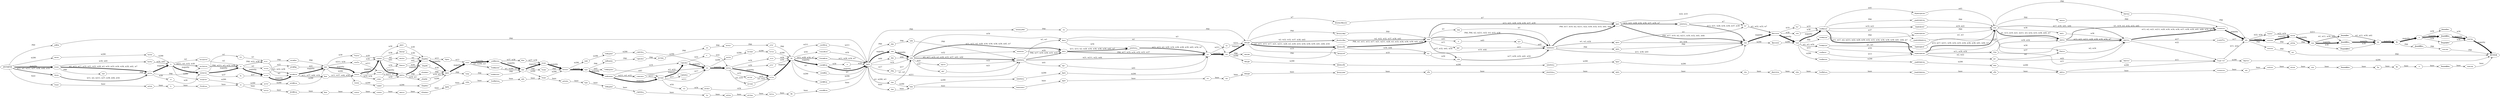 digraph inline {
	graph [ bgcolor="none", rankdir="LR" ];
	node [ fillcolor="white", fontsize="14", shape="ellipse", style="filled" ];
	"__START__" [ id="__START__", label="#START#" ];
	"r1.2" [ id="r1.2", label="Λεγει" ];
	"r1.5" [ id="r1.5", label="λέγει" ];
	"r1.3" [ id="r1.3", label="ν̣ηθια" ];
	"r1.4" [ id="r1.4", label="λεγει" ];
	"r1.1" [ id="r1.1", label="Λ̣έγει" ];
	"r2.1" [ id="r2.1", label="ου̣ν" ];
	"r3.1" [ id="r3.1", label="αυτῶ" ];
	"r3.4" [ id="r3.4", label="αυΤω" ];
	"r3.3" [ id="r3.3", label="αὐτῷ" ];
	"r3.2" [ id="r3.2", label="αυτω" ];
	"r4.1" [ id="r4.1", label="ο" ];
	"r4.3" [ id="r4.3", label="ὁ" ];
	"r4.2" [ id="r4.2", label="Ο" ];
	"r6.3" [ id="r6.3", label="πιλάτοϲ" ];
	"r6.2" [ id="r6.2", label="πιλατοϲ" ];
	"r6.4" [ id="r6.4", label="Πιλᾶτος" ];
	"r5.1" [ id="r5.1", label="πειλατοϲ" ];
	"r6.1" [ id="r6.1", label="πειλατοϲ" ];
	"r7.2" [ id="r7.2", label="τιϲ" ];
	"r7.4" [ id="r7.4", label="τί" ];
	"r7.3" [ id="r7.3", label="τι" ];
	"r7.1" [ id="r7.1", label="Τι" ];
	"r8.4" [ id="r8.4", label="εϲτι¯" ];
	"r8.2" [ id="r8.2", label="εϲτιν" ];
	"r8.5" [ id="r8.5", label="εϲτιν̣" ];
	"r8.1" [ id="r8.1", label="ἐστιν" ];
	"r8.3" [ id="r8.3", label="ε̣ϲ̣τιν" ];
	"r9.2" [ id="r9.2", label="αληθια" ];
	"r9.5" [ id="r9.5", label="ἀλήθεια" ];
	"r9.4" [ id="r9.4", label="αληθηα" ];
	"r9.3" [ id="r9.3", label="αλήθεια" ];
	"r9.1" [ id="r9.1", label="αληθεια" ];
	"r10.3" [ id="r10.3", label="και" ];
	"r10.1" [ id="r10.1", label="Και" ];
	"r10.2" [ id="r10.2", label="Καὶ" ];
	"r11.5" [ id="r11.5", label="τοῦτο" ];
	"r11.2" [ id="r11.2", label="τουτ̣ο" ];
	"r11.1" [ id="r11.1", label="τουΤο" ];
	"r11.4" [ id="r11.4", label="Τουτο" ];
	"r11.3" [ id="r11.3", label="τουτο" ];
	"r12.4" [ id="r12.4", label="ειπω¯" ];
	"r12.1" [ id="r12.1", label="ειπον" ];
	"r12.2" [ id="r12.2", label="εἰπὼν" ];
	"r12.5" [ id="r12.5", label="ειπ̣ῶν" ];
	"r12.3" [ id="r12.3", label="ειπων" ];
	"r13.1" [ id="r13.1", label="παλιν" ];
	"r13.3" [ id="r13.3", label="πάλιν" ];
	"r13.5" [ id="r13.5", label="παλι¯" ];
	"r13.2" [ id="r13.2", label="Παλιν" ];
	"r13.4" [ id="r13.4", label="παλην" ];
	"r13.6" [ id="r13.6", label="παΛιν" ];
	"r14.5" [ id="r14.5", label="ἐξῆλθεν" ];
	"r14.3" [ id="r14.3", label="εξηλθε¯" ];
	"r14.1" [ id="r14.1", label="εξήλθεν" ];
	"r14.4" [ id="r14.4", label="εξηλθε" ];
	"r14.6" [ id="r14.6", label="εξηλθ̣εν" ];
	"r14.2" [ id="r14.2", label="εξηλθεν" ];
	"r15.1" [ id="r15.1", label="Προϲ" ];
	"r15.2" [ id="r15.2", label="προϲ" ];
	"r15.3" [ id="r15.3", label="πρὸς" ];
	"r16.3" [ id="r16.3", label="τουϲ̣" ];
	"r16.1" [ id="r16.1", label="τοὺς" ];
	"r16.2" [ id="r16.2", label="τουϲ" ];
	"r17.3" [ id="r17.3", label="ϊουδαιουϲ" ];
	"r17.4" [ id="r17.4", label="ϊουδαιουϲʼ" ];
	"r17.2" [ id="r17.2", label="Ἰουδαίους" ];
	"r17.1" [ id="r17.1", label="ιουδαιουϲ" ];
	"r18.3" [ id="r18.3", label="και" ];
	"r18.2" [ id="r18.2", label="Και" ];
	"r18.1" [ id="r18.1", label="καὶ" ];
	"r19.2" [ id="r19.2", label="λεγει" ];
	"r19.1" [ id="r19.1", label="λεγει̣" ];
	"r19.3" [ id="r19.3", label="λέγει" ];
	"r20.1" [ id="r20.1", label="αυτοιϲ" ];
	"r20.2" [ id="r20.2", label="αὐτοῖς" ];
	"r21.1" [ id="r21.1", label="εγω" ];
	"r21.3" [ id="r21.3", label="εγῶ" ];
	"r21.2" [ id="r21.2", label="ἐγὼ" ];
	"r22.4" [ id="r22.4", label="οὐδεμίαν" ];
	"r22.1" [ id="r22.1", label="ουδαιμιαν" ];
	"r22.3" [ id="r22.3", label="ου̣δεμιαν" ];
	"r22.2" [ id="r22.2", label="ουδεμίαν" ];
	"r22.5" [ id="r22.5", label="ουδεμιαν" ];
	"r23.1" [ id="r23.1", label="ευριϲκω" ];
	"r23.2" [ id="r23.2", label="ε̣υριϲκω" ];
	"r26.4" [ id="r26.4", label="εὑρίσκω" ];
	"r26.2" [ id="r26.2", label="ευ̣ριϲκω" ];
	"r24.1" [ id="r24.1", label="αιτιαν" ];
	"r30.1" [ id="r30.1", label="αι̣τια̣ν̣" ];
	"r25.1" [ id="r25.1", label="ευ" ];
	"r26.5" [ id="r26.5", label="ευρηϲκω" ];
	"r26.3" [ id="r26.3", label="ευριϲκω" ];
	"r27.1" [ id="r27.1", label="ἐν" ];
	"r27.3" [ id="r27.3", label="εν" ];
	"r26.1" [ id="r26.1", label="ριϲκω" ];
	"r27.2" [ id="r27.2", label="ε¯" ];
	"r32.2" [ id="r32.2", label="εν" ];
	"r28.2" [ id="r28.2", label="αυτω" ];
	"r28.1" [ id="r28.1", label="αυτῶ" ];
	"r33.1" [ id="r33.1", label="αυτωʼ" ];
	"r28.3" [ id="r28.3", label="αὐτῷ" ];
	"r30.2" [ id="r30.2", label="αἰτίαν" ];
	"r29.1" [ id="r29.1", label="αιτια¯" ];
	"r30.4" [ id="r30.4", label="αιτιαν" ];
	"r30.3" [ id="r30.3", label="αιτίαν" ];
	"r34.1" [ id="r34.1", label="εϲτι" ];
	"r34.3" [ id="r34.3", label="εϲτι¯" ];
	"r31.1" [ id="r31.1", label="έϲτιν" ];
	"r32.1" [ id="r32.1", label="ἔστιν" ];
	"r34.2" [ id="r34.2", label="εϲτ̣ι̣¯" ];
	"r31.2" [ id="r31.2", label="εϲτιν" ];
	"r35.1" [ id="r35.1", label="δε" ];
	"r35.2" [ id="r35.2", label="δὲ" ];
	"r36.7" [ id="r36.7", label="ϲυνήθεια" ];
	"r36.2" [ id="r36.2", label="ϲυνιθεια" ];
	"r36.6" [ id="r36.6", label="ϲυνειθεια" ];
	"r36.3" [ id="r36.3", label="Συνηθεια" ];
	"r36.1" [ id="r36.1", label="ϲυνηθεια" ];
	"r36.5" [ id="r36.5", label="συνήθεια" ];
	"r36.4" [ id="r36.4", label="ϲυνηθια" ];
	"r37.1" [ id="r37.1", label="υ" ];
	"r38.1" [ id="r38.1", label="ὑμῖν" ];
	"r39.2" [ id="r39.2", label="ἵνα" ];
	"r39.3" [ id="r39.3", label="ιΝα" ];
	"r39.7" [ id="r39.7", label="ινα" ];
	"r39.5" [ id="r39.5", label="Ινα" ];
	"r39.1" [ id="r39.1", label="ϊ̣ν̣α̣" ];
	"r39.4" [ id="r39.4", label="ϊνα" ];
	"r40.1" [ id="r40.1", label="ε̣ν̣α̣" ];
	"r40.3" [ id="r40.3", label="ενα" ];
	"r40.4" [ id="r40.4", label="ἕνα" ];
	"r41.3" [ id="r41.3", label="υμειν" ];
	"r41.2" [ id="r41.2", label="υμι¯" ];
	"r42.1" [ id="r42.1", label="ἀπολύσω" ];
	"r42.3" [ id="r42.3", label="απολυϲω" ];
	"r41.1" [ id="r41.1", label="απολυω" ];
	"r42.2" [ id="r42.2", label="απολ̀ύϲω" ];
	"r39.6" [ id="r39.6", label="απολεϲ̣θαι" ];
	"r43.4" [ id="r43.4", label="ϋμιν" ];
	"r43.2" [ id="r43.2", label="ϋμὶν" ];
	"r40.2" [ id="r40.2", label="το" ];
	"r43.3" [ id="r43.3", label="ὑμῖν" ];
	"r43.1" [ id="r43.1", label="υμι¯" ];
	"r43.5" [ id="r43.5", label="υμιν" ];
	"r44.1" [ id="r44.1", label="απολυϲω" ];
	"r45.2" [ id="r45.2", label="εν" ];
	"r45.1" [ id="r45.1", label="ἐν" ];
	"r46.2" [ id="r46.2", label="τω" ];
	"r46.3" [ id="r46.3", label="τῷ" ];
	"r46.1" [ id="r46.1", label="το" ];
	"r47.3" [ id="r47.3", label="πάσχα" ];
	"r47.2" [ id="r47.2", label="παϲ̣χα" ];
	"r47.4" [ id="r47.4", label="παϲχα" ];
	"r47.1" [ id="r47.1", label="πάϲχα" ];
	"r48.3" [ id="r48.3", label="βουλεϲθ̣α̣ι̣" ];
	"r48.7" [ id="r48.7", label="βὸύλεϲθε" ];
	"r48.5" [ id="r48.5", label="βουΛεϲθαιουν" ];
	"r48.6" [ id="r48.6", label="βουλεϲθε" ];
	"r48.2" [ id="r48.2", label="βουλεϲθ" ];
	"r48.1" [ id="r48.1", label="βουλεϲθαι" ];
	"r48.4" [ id="r48.4", label="βούλεσθε" ];
	"r49.2" [ id="r49.2", label="ουν" ];
	"r49.3" [ id="r49.3", label="ου¯" ];
	"r49.1" [ id="r49.1", label="οὖν" ];
	"r50.1" [ id="r50.1", label="υμι¯" ];
	"r50.2" [ id="r50.2", label="υ" ];
	"r50.4" [ id="r50.4", label="ινα" ];
	"r50.3" [ id="r50.3", label="ϊνα" ];
	"r51.1" [ id="r51.1", label="μιν" ];
	"r52.3" [ id="r52.3", label="απολυϲω" ];
	"r52.2" [ id="r52.2", label="απολ̀ύϲω" ];
	"r52.1" [ id="r52.1", label="ἀπολύσω" ];
	"r53.2" [ id="r53.2", label="ϋμϊν" ];
	"r53.4" [ id="r53.4", label="ϋμιν" ];
	"r53.3" [ id="r53.3", label="ὑμῖν" ];
	"r53.1" [ id="r53.1", label="ϋμὶν" ];
	"r53.5" [ id="r53.5", label="υμιν" ];
	"r54.1" [ id="r54.1", label="απολυϲω" ];
	"r55.1" [ id="r55.1", label="το¯" ];
	"r55.3" [ id="r55.3", label="τὸν" ];
	"r55.2" [ id="r55.2", label="τον" ];
	"r56.1" [ id="r56.1", label="βαϲιλέα" ];
	"r56.3" [ id="r56.3", label="βασιλέα" ];
	"r56.2" [ id="r56.2", label="βαϲιλεα" ];
	"r57.2" [ id="r57.2", label="τον" ];
	"r57.3" [ id="r57.3", label="τῶν" ];
	"r57.1" [ id="r57.1", label="των" ];
	"r57.4" [ id="r57.4", label="τω¯" ];
	"r58.5" [ id="r58.5", label="ϊουδαιων" ];
	"r58.3" [ id="r58.3", label="ϊουδαίων" ];
	"r58.1" [ id="r58.1", label="ιουδαιων" ];
	"r58.6" [ id="r58.6", label="Ἰουδαίων" ];
	"r58.4" [ id="r58.4", label="ιουδαιω¯" ];
	"r58.2" [ id="r58.2", label="ιουδαι̣ω̣ν̣" ];
	"r59.6" [ id="r59.6", label="εκραυπαμανου" ];
	"r59.9" [ id="r59.9", label="εΚραυγαϲαν" ];
	"r59.5" [ id="r59.5", label="ε̣κ̣ραυγαϲαν" ];
	"r59.3" [ id="r59.3", label="εκραυγαϲαν" ];
	"r59.7" [ id="r59.7", label="εκραυγαϲα¯" ];
	"r59.1" [ id="r59.1", label="εκρὰύγαϲαν" ];
	"r59.2" [ id="r59.2", label="εκραυαϲαν" ];
	"r59.8" [ id="r59.8", label="ε̣κραυγαϲαν" ];
	"r59.4" [ id="r59.4", label="ἐκραύγασαν" ];
	"r60.1" [ id="r60.1", label="ὃῦν" ];
	"r60.3" [ id="r60.3", label="οὖν" ];
	"r60.4" [ id="r60.4", label="ουν" ];
	"r60.2" [ id="r60.2", label="Ουν" ];
	"r60.5" [ id="r60.5", label="ου¯" ];
	"r61.3" [ id="r61.3", label="Παλιν" ];
	"r61.6" [ id="r61.6", label="παλι¯" ];
	"r61.1" [ id="r61.1", label="παλιν" ];
	"r61.5" [ id="r61.5", label="πάλιν" ];
	"r61.2" [ id="r61.2", label="παλ̣ιν̣" ];
	"r62.1" [ id="r62.1", label="παντεϲ" ];
	"r61.4" [ id="r61.4", label="παντ̣ε̣ϲ̣" ];
	"r61.7" [ id="r61.7", label="παντεϲ" ];
	"r63.3" [ id="r63.3", label="λεγοντεϲ" ];
	"r63.2" [ id="r63.2", label="λεγονΤεϲ" ];
	"r63.4" [ id="r63.4", label="λεγο¯τεϲ" ];
	"r63.1" [ id="r63.1", label="λέγοντες" ];
	"r64.1" [ id="r64.1", label="πα̣ντεϲ" ];
	"r64.2" [ id="r64.2", label="μη" ];
	"r64.3" [ id="r64.3", label="μὴ" ];
	"r65.4" [ id="r65.4", label="τουτο¯" ];
	"r65.1" [ id="r65.1", label="τοῦτον" ];
	"r65.2" [ id="r65.2", label="τουτον̣" ];
	"r65.3" [ id="r65.3", label="τουτον" ];
	"r66.4" [ id="r66.4", label="αλλα̣" ];
	"r66.2" [ id="r66.2", label="αλ" ];
	"r66.3" [ id="r66.3", label="ἀλλὰ" ];
	"r66.1" [ id="r66.1", label="αλλα" ];
	"r67.2" [ id="r67.2", label="τὸν" ];
	"r67.1" [ id="r67.1", label="τον" ];
	"r68.4" [ id="r68.4", label="βαραββαν" ];
	"r68.3" [ id="r68.3", label="Βαραββᾶν" ];
	"r68.2" [ id="r68.2", label="βαρραββαν" ];
	"r68.1" [ id="r68.1", label="βαραββα¯" ];
	"r69.1" [ id="r69.1", label="ἦν" ];
	"r69.2" [ id="r69.2", label="ην" ];
	"r70.2" [ id="r70.2", label="δὲ" ];
	"r70.1" [ id="r70.1", label="δε" ];
	"r71.1" [ id="r71.1", label="ο" ];
	"r71.2" [ id="r71.2", label="ὁ" ];
	"r72.5" [ id="r72.5", label="β̣αραββαϲ" ];
	"r72.1" [ id="r72.1", label="Βαραββᾶς" ];
	"r72.3" [ id="r72.3", label="βαραβαϲ" ];
	"r72.4" [ id="r72.4", label="βαραββαϲ" ];
	"r73.2" [ id="r73.2", label="ληϲτ̣η̣ϲ̣ʼ" ];
	"r72.2" [ id="r72.2", label="βαρραβαϲ" ];
	"r73.1" [ id="r73.1", label="ληϲτηϲ" ];
	"r73.3" [ id="r73.3", label="λῃστής" ];
	"__END__" [ id="__END__", label="#END#" ];
	"r31.2" -> "r35.1" [ arrowhead="open", color="#000000", fontcolor="#000000", label="majority", penwidth="5.2" ];
	"r12.3" -> "r13.2" [ arrowhead="open", color="#000000", fontcolor="#000000", label="w41", penwidth="1" ];
	"r58.1" -> "r59.2" [ arrowhead="open", color="#000000", fontcolor="#000000", label="w19, w21", penwidth="1.2" ];
	"r23.1" -> "r24.1" [ arrowhead="open", color="#000000", fontcolor="#000000", label="w211", penwidth="1" ];
	"r46.2" -> "r47.4" [ arrowhead="open", color="#000000", fontcolor="#000000", label="majority", penwidth="5.4" ];
	"r3.2" -> "r5.1" [ arrowhead="open", color="#000000", fontcolor="#000000", label="P66", minlen="2", penwidth="1" ];
	"r19.2" -> "r20.1" [ arrowhead="open", color="#000000", fontcolor="#000000", label="majority", penwidth="5.6" ];
	"r26.4" -> "r27.1" [ arrowhead="open", color="#000000", fontcolor="#000000", label="base", minlen="3", penwidth="1" ];
	"r7.3" -> "r8.2" [ arrowhead="open", color="#000000", fontcolor="#000000", label="majority", penwidth="4.6" ];
	"r64.1" -> "__END__" [ arrowhead="open", color="#000000", fontcolor="#000000", label="w290", minlen="10", penwidth="1" ];
	"r10.3" -> "r11.1" [ arrowhead="open", color="#000000", fontcolor="#000000", label="w211, w30", penwidth="1.2" ];
	"r15.3" -> "r16.1" [ arrowhead="open", color="#000000", fontcolor="#000000", label="base", penwidth="1" ];
	"r22.2" -> "r23.2" [ arrowhead="open", color="#000000", fontcolor="#000000", label="w290", penwidth="1" ];
	"r49.3" -> "r52.3" [ arrowhead="open", color="#000000", fontcolor="#000000", label="w19, w44", minlen="3", penwidth="1.2" ];
	"r55.3" -> "r56.3" [ arrowhead="open", color="#000000", fontcolor="#000000", label="base", penwidth="1" ];
	"r43.3" -> "r45.1" [ arrowhead="open", color="#000000", fontcolor="#000000", label="base", minlen="2", penwidth="1" ];
	"r16.2" -> "r17.1" [ arrowhead="open", color="#000000", fontcolor="#000000", label="majority", penwidth="5.2" ];
	"r71.1" -> "r72.2" [ arrowhead="open", color="#000000", fontcolor="#000000", label="w38", penwidth="1" ];
	"r48.4" -> "r49.1" [ arrowhead="open", color="#000000", fontcolor="#000000", label="base", penwidth="1" ];
	"r61.2" -> "r63.3" [ arrowhead="open", color="#000000", fontcolor="#000000", label="P60", minlen="2", penwidth="1" ];
	"r39.4" -> "r40.3" [ arrowhead="open", color="#000000", fontcolor="#000000", label="w1, w3", penwidth="1.2" ];
	"r22.5" -> "r26.3" [ arrowhead="open", color="#000000", fontcolor="#000000", label="w19", minlen="3", penwidth="1" ];
	"r40.3" -> "r41.2" [ arrowhead="open", color="#000000", fontcolor="#000000", label="w21", penwidth="1" ];
	"r12.3" -> "r13.6" [ arrowhead="open", color="#000000", fontcolor="#000000", label="w2", penwidth="1" ];
	"r12.5" -> "r14.1" [ arrowhead="open", color="#000000", fontcolor="#000000", label="w290", minlen="2", penwidth="1" ];
	"r1.5" -> "r3.3" [ arrowhead="open", color="#000000", fontcolor="#000000", label="base", minlen="2", penwidth="1" ];
	"r67.1" -> "r68.4" [ arrowhead="open", color="#000000", fontcolor="#000000", label="majority", penwidth="4.6" ];
	"r46.3" -> "r47.3" [ arrowhead="open", color="#000000", fontcolor="#000000", label="base", penwidth="1" ];
	"r24.1" -> "r25.1" [ arrowhead="open", color="#000000", fontcolor="#000000", label="w54", penwidth="1" ];
	"r59.6" -> "r62.1" [ arrowhead="open", color="#000000", fontcolor="#000000", label="w37", minlen="3", penwidth="1" ];
	"r8.1" -> "r9.5" [ arrowhead="open", color="#000000", fontcolor="#000000", label="base", penwidth="1" ];
	"r62.1" -> "r63.2" [ arrowhead="open", color="#000000", fontcolor="#000000", label="w17", penwidth="1" ];
	"r12.3" -> "r13.5" [ arrowhead="open", color="#000000", fontcolor="#000000", label="w30", penwidth="1" ];
	"r68.1" -> "r69.2" [ arrowhead="open", color="#000000", fontcolor="#000000", label="w1, w11, w39, w41", penwidth="1.6" ];
	"r59.5" -> "r60.4" [ arrowhead="open", color="#000000", fontcolor="#000000", label="P66", penwidth="1" ];
	"r72.5" -> "r73.2" [ arrowhead="open", color="#000000", fontcolor="#000000", label="P66", penwidth="1" ];
	"r43.5" -> "r44.1" [ arrowhead="open", color="#000000", fontcolor="#000000", label="w11, w13, w2, w28, w34, w36, w38, w39, w45, w7", penwidth="2.8" ];
	"r28.3" -> "r30.2" [ arrowhead="open", color="#000000", fontcolor="#000000", label="base", penwidth="1" ];
	"r49.2" -> "r50.2" [ arrowhead="open", color="#000000", fontcolor="#000000", label="w45", penwidth="1" ];
	"r16.2" -> "r17.3" [ arrowhead="open", color="#000000", fontcolor="#000000", label="w1, w290, w3", penwidth="1.4" ];
	"r47.3" -> "r48.4" [ arrowhead="open", color="#000000", fontcolor="#000000", label="base", penwidth="1" ];
	"r38.1" -> "r39.2" [ arrowhead="open", color="#000000", fontcolor="#000000", label="base", penwidth="1" ];
	"r10.3" -> "r11.3" [ arrowhead="open", color="#000000", fontcolor="#000000", label="majority", penwidth="4.4" ];
	"r8.4" -> "r9.2" [ arrowhead="open", color="#000000", fontcolor="#000000", label="P66", penwidth="1" ];
	"r65.2" -> "r66.2" [ arrowhead="open", color="#000000", fontcolor="#000000", label="P60", penwidth="1" ];
	"r26.3" -> "r27.3" [ arrowhead="open", color="#000000", fontcolor="#000000", label="majority", penwidth="4.4" ];
	"r19.3" -> "r20.1" [ arrowhead="open", color="#000000", fontcolor="#000000", label="w290", penwidth="1" ];
	"r65.4" -> "r66.1" [ arrowhead="open", color="#000000", fontcolor="#000000", label="w22, w54", penwidth="1.2" ];
	"r20.1" -> "r21.3" [ arrowhead="open", color="#000000", fontcolor="#000000", label="w290", penwidth="1" ];
	"r60.4" -> "r61.6" [ arrowhead="open", color="#000000", fontcolor="#000000", label="w36", penwidth="1" ];
	"r17.2" -> "r18.1" [ arrowhead="open", color="#000000", fontcolor="#000000", label="base", penwidth="1" ];
	"r18.3" -> "r19.2" [ arrowhead="open", color="#000000", fontcolor="#000000", label="majority", penwidth="5.2" ];
	"r52.2" -> "r53.1" [ arrowhead="open", color="#000000", fontcolor="#000000", label="w290", penwidth="1" ];
	"r43.5" -> "r45.2" [ arrowhead="open", color="#000000", fontcolor="#000000", label="P66, w17, w19, w30, w32, w33, w37", minlen="2", penwidth="2.2" ];
	"r35.1" -> "r36.4" [ arrowhead="open", color="#000000", fontcolor="#000000", label="w1", penwidth="1" ];
	"r9.4" -> "r10.3" [ arrowhead="open", color="#000000", fontcolor="#000000", label="w21", penwidth="1" ];
	"r32.2" -> "r33.1" [ arrowhead="open", color="#000000", fontcolor="#000000", label="P66", penwidth="1" ];
	"r63.2" -> "r64.2" [ arrowhead="open", color="#000000", fontcolor="#000000", label="w17", penwidth="1" ];
	"r61.5" -> "r63.1" [ arrowhead="open", color="#000000", fontcolor="#000000", label="base", minlen="2", penwidth="1" ];
	"r58.4" -> "r59.3" [ arrowhead="open", color="#000000", fontcolor="#000000", label="w13", penwidth="1" ];
	"r58.1" -> "r59.3" [ arrowhead="open", color="#000000", fontcolor="#000000", label="w11, w17, w2, w211, w22, w28, w30, w32, w33, w34, w36, w38, w39, w41, w44, w7", penwidth="4" ];
	"r50.2" -> "r51.1" [ arrowhead="open", color="#000000", fontcolor="#000000", label="w45", penwidth="1" ];
	"r7.4" -> "r8.1" [ arrowhead="open", color="#000000", fontcolor="#000000", label="base", penwidth="1" ];
	"r53.4" -> "r55.1" [ arrowhead="open", color="#000000", fontcolor="#000000", label="w1", minlen="2", penwidth="1" ];
	"r48.2" -> "r49.3" [ arrowhead="open", color="#000000", fontcolor="#000000", label="w19", penwidth="1" ];
	"r45.2" -> "r46.2" [ arrowhead="open", color="#000000", fontcolor="#000000", label="majority", penwidth="5.6" ];
	"r4.1" -> "r5.1" [ arrowhead="open", color="#000000", fontcolor="#000000", label="w211, w3, w32, w38", penwidth="1.6" ];
	"r41.2" -> "r42.3" [ arrowhead="open", color="#000000", fontcolor="#000000", label="w21", penwidth="1" ];
	"r35.1" -> "r36.7" [ arrowhead="open", color="#000000", fontcolor="#000000", label="w290", penwidth="1" ];
	"r10.3" -> "r11.2" [ arrowhead="open", color="#000000", fontcolor="#000000", label="w290", penwidth="1" ];
	"r67.1" -> "r68.1" [ arrowhead="open", color="#000000", fontcolor="#000000", label="w1, w11, w39, w41", penwidth="1.6" ];
	"r36.4" -> "r38.1" [ arrowhead="open", color="#000000", fontcolor="#000000", label="w1", minlen="2", penwidth="1" ];
	"r14.4" -> "r15.2" [ arrowhead="open", color="#000000", fontcolor="#000000", label="w34", penwidth="1" ];
	"r40.3" -> "r43.4" [ arrowhead="open", color="#000000", fontcolor="#000000", label="w54", minlen="3", penwidth="1" ];
	"r11.4" -> "r12.3" [ arrowhead="open", color="#000000", fontcolor="#000000", label="w39", penwidth="1" ];
	"r59.2" -> "r60.4" [ arrowhead="open", color="#000000", fontcolor="#000000", label="w19, w21", penwidth="1.2" ];
	"r35.2" -> "r36.5" [ arrowhead="open", color="#000000", fontcolor="#000000", label="base", penwidth="1" ];
	"r30.3" -> "r31.1" [ arrowhead="open", color="#000000", fontcolor="#000000", label="w290", penwidth="1" ];
	"r27.1" -> "r28.3" [ arrowhead="open", color="#000000", fontcolor="#000000", label="base", penwidth="1" ];
	"r34.1" -> "r35.1" [ arrowhead="open", color="#000000", fontcolor="#000000", label="w34", penwidth="1" ];
	"r40.4" -> "r42.2" [ arrowhead="open", color="#000000", fontcolor="#000000", label="w290", minlen="2", penwidth="1" ];
	"r9.1" -> "r10.1" [ arrowhead="open", color="#000000", fontcolor="#000000", label="w11, w37, w44, w54", penwidth="1.6" ];
	"r5.1" -> "r7.3" [ arrowhead="open", color="#000000", fontcolor="#000000", label="P66, w211, w3, w32, w38", penwidth="1.8" ];
	"r61.1" -> "r63.3" [ arrowhead="open", color="#000000", fontcolor="#000000", label="w1, w19, w3, w32, w33, w45", minlen="2", penwidth="2" ];
	"r60.4" -> "r61.1" [ arrowhead="open", color="#000000", fontcolor="#000000", label="w1, w13, w19, w21, w211, w3, w32, w33, w38, w45, w7", penwidth="3" ];
	"r38.1" -> "r39.4" [ arrowhead="open", color="#000000", fontcolor="#000000", label="w1, w290, w3", penwidth="1.4" ];
	"__START__" -> "r1.5" [ arrowhead="open", color="#000000", fontcolor="#000000", label="base", penwidth="1" ];
	"r11.3" -> "r12.1" [ arrowhead="open", color="#000000", fontcolor="#000000", label="w7", penwidth="1" ];
	"r9.3" -> "r10.3" [ arrowhead="open", color="#000000", fontcolor="#000000", label="w290", penwidth="1" ];
	"r70.1" -> "r72.5" [ arrowhead="open", color="#000000", fontcolor="#000000", label="P66", penwidth="1" ];
	"r24.1" -> "r27.3" [ arrowhead="open", color="#000000", fontcolor="#000000", label="w211", minlen="2", penwidth="1" ];
	"r69.2" -> "r70.1" [ arrowhead="open", color="#000000", fontcolor="#000000", label="majority", penwidth="5.8" ];
	"r39.1" -> "r40.1" [ arrowhead="open", color="#000000", fontcolor="#000000", label="P66", penwidth="1" ];
	"r63.1" -> "r64.3" [ arrowhead="open", color="#000000", fontcolor="#000000", label="base", penwidth="1" ];
	"r39.2" -> "r40.4" [ arrowhead="open", color="#000000", fontcolor="#000000", label="base", penwidth="1" ];
	"r14.2" -> "r15.2" [ arrowhead="open", color="#000000", fontcolor="#000000", label="majority", penwidth="4.8" ];
	"r71.1" -> "r72.4" [ arrowhead="open", color="#000000", fontcolor="#000000", label="majority", penwidth="5.2" ];
	"r1.4" -> "r3.4" [ arrowhead="open", color="#000000", fontcolor="#000000", label="w30, w45", minlen="2", penwidth="1.2" ];
	"r26.1" -> "r31.2" [ arrowhead="open", color="#000000", fontcolor="#000000", label="w54", minlen="3", penwidth="1" ];
	"r64.3" -> "r65.1" [ arrowhead="open", color="#000000", fontcolor="#000000", label="base", penwidth="1" ];
	"r13.1" -> "r14.2" [ arrowhead="open", color="#000000", fontcolor="#000000", label="majority", penwidth="4.2" ];
	"r13.5" -> "r14.2" [ arrowhead="open", color="#000000", fontcolor="#000000", label="w30", penwidth="1" ];
	"r57.2" -> "r58.1" [ arrowhead="open", color="#000000", fontcolor="#000000", label="w38", penwidth="1" ];
	"r43.4" -> "r46.2" [ arrowhead="open", color="#000000", fontcolor="#000000", label="w3", minlen="3", penwidth="1" ];
	"r1.1" -> "r3.1" [ arrowhead="open", color="#000000", fontcolor="#000000", label="w290", minlen="2", penwidth="1" ];
	"r11.3" -> "r12.3" [ arrowhead="open", color="#000000", fontcolor="#000000", label="majority", penwidth="4.6" ];
	"r59.3" -> "r60.4" [ arrowhead="open", color="#000000", fontcolor="#000000", label="w13, w17, w211, w30, w32, w33, w34, w36, w38, w41, w44, w7", penwidth="3.2" ];
	"r43.2" -> "r45.2" [ arrowhead="open", color="#000000", fontcolor="#000000", label="w290", minlen="2", penwidth="1" ];
	"r3.2" -> "r4.2" [ arrowhead="open", color="#000000", fontcolor="#000000", label="w28", penwidth="1" ];
	"r62.1" -> "r63.3" [ arrowhead="open", color="#000000", fontcolor="#000000", label="w13, w2, w21, w211, w28, w30, w34, w36, w37, w38, w39, w41, w44, w54, w7", penwidth="3.8" ];
	"r40.3" -> "r42.3" [ arrowhead="open", color="#000000", fontcolor="#000000", label="w1, w17, w19, w3, w30, w33, w37, w41, w44", minlen="2", penwidth="2.6" ];
	"r52.3" -> "r53.2" [ arrowhead="open", color="#000000", fontcolor="#000000", label="P66", penwidth="1" ];
	"r39.4" -> "r40.4" [ arrowhead="open", color="#000000", fontcolor="#000000", label="w290", penwidth="1" ];
	"r68.2" -> "r69.2" [ arrowhead="open", color="#000000", fontcolor="#000000", label="w38", penwidth="1" ];
	"r53.1" -> "r55.2" [ arrowhead="open", color="#000000", fontcolor="#000000", label="w290", minlen="2", penwidth="1" ];
	"r52.1" -> "r53.3" [ arrowhead="open", color="#000000", fontcolor="#000000", label="base", penwidth="1" ];
	"r2.1" -> "r3.2" [ arrowhead="open", color="#000000", fontcolor="#000000", label="P66", penwidth="1" ];
	"r64.2" -> "r65.4" [ arrowhead="open", color="#000000", fontcolor="#000000", label="w22, w54", penwidth="1.2" ];
	"r17.1" -> "r18.3" [ arrowhead="open", color="#000000", fontcolor="#000000", label="majority", penwidth="4.8" ];
	"r49.2" -> "r50.3" [ arrowhead="open", color="#000000", fontcolor="#000000", label="w1", penwidth="1" ];
	"r6.2" -> "r7.1" [ arrowhead="open", color="#000000", fontcolor="#000000", label="w37", penwidth="1" ];
	"r29.1" -> "r31.2" [ arrowhead="open", color="#000000", fontcolor="#000000", label="w19", penwidth="1" ];
	"r73.3" -> "__END__" [ arrowhead="open", color="#000000", fontcolor="#000000", label="base", penwidth="1" ];
	"r26.5" -> "r27.3" [ arrowhead="open", color="#000000", fontcolor="#000000", label="w17", penwidth="1" ];
	"r45.1" -> "r46.3" [ arrowhead="open", color="#000000", fontcolor="#000000", label="base", penwidth="1" ];
	"r8.2" -> "r9.1" [ arrowhead="open", color="#000000", fontcolor="#000000", label="majority", penwidth="4.6" ];
	"r28.2" -> "r31.2" [ arrowhead="open", color="#000000", fontcolor="#000000", label="majority", minlen="2", penwidth="4.4" ];
	"r38.1" -> "r39.7" [ arrowhead="open", color="#000000", fontcolor="#000000", label="majority", penwidth="4.4" ];
	"r42.3" -> "r45.2" [ arrowhead="open", color="#000000", fontcolor="#000000", label="w21, w211, w22, w44", minlen="3", penwidth="1.6" ];
	"r66.1" -> "r67.1" [ arrowhead="open", color="#000000", fontcolor="#000000", label="majority", penwidth="5.4" ];
	"r59.9" -> "r60.4" [ arrowhead="open", color="#000000", fontcolor="#000000", label="w45", penwidth="1" ];
	"r57.1" -> "r58.3" [ arrowhead="open", color="#000000", fontcolor="#000000", label="w290", penwidth="1" ];
	"r23.1" -> "r27.3" [ arrowhead="open", color="#000000", fontcolor="#000000", label="w3, w33", minlen="3", penwidth="1.2" ];
	"r66.1" -> "r68.4" [ arrowhead="open", color="#000000", fontcolor="#000000", label="w211", minlen="2", penwidth="1" ];
	"r27.3" -> "r28.2" [ arrowhead="open", color="#000000", fontcolor="#000000", label="majority", penwidth="5.2" ];
	"r22.5" -> "r23.1" [ arrowhead="open", color="#000000", fontcolor="#000000", label="w211, w3, w33", penwidth="1.4" ];
	"r40.2" -> "r47.4" [ arrowhead="open", color="#000000", fontcolor="#000000", label="P60", minlen="4", penwidth="1" ];
	"r20.2" -> "r21.2" [ arrowhead="open", color="#000000", fontcolor="#000000", label="base", penwidth="1" ];
	"r47.4" -> "r48.1" [ arrowhead="open", color="#000000", fontcolor="#000000", label="w2, w22, w32, w37, w38, w45", penwidth="2" ];
	"r48.5" -> "r53.5" [ arrowhead="open", color="#000000", fontcolor="#000000", label="w7", minlen="5", penwidth="1" ];
	"r13.2" -> "r14.4" [ arrowhead="open", color="#000000", fontcolor="#000000", label="w34", penwidth="1" ];
	"r17.4" -> "r18.3" [ arrowhead="open", color="#000000", fontcolor="#000000", label="P66", penwidth="1" ];
	"r25.1" -> "r26.1" [ arrowhead="open", color="#000000", fontcolor="#000000", label="w54", penwidth="1" ];
	"r10.1" -> "r11.3" [ arrowhead="open", color="#000000", fontcolor="#000000", label="w11, w37, w44, w54", penwidth="1.6" ];
	"r13.3" -> "r14.5" [ arrowhead="open", color="#000000", fontcolor="#000000", label="base", penwidth="1" ];
	"r15.1" -> "r16.2" [ arrowhead="open", color="#000000", fontcolor="#000000", label="w13", penwidth="1" ];
	"r60.5" -> "r62.1" [ arrowhead="open", color="#000000", fontcolor="#000000", label="w22", minlen="2", penwidth="1" ];
	"r60.1" -> "r61.5" [ arrowhead="open", color="#000000", fontcolor="#000000", label="w290", penwidth="1" ];
	"r49.2" -> "r50.1" [ arrowhead="open", color="#000000", fontcolor="#000000", label="w11", penwidth="1" ];
	"r14.1" -> "r15.2" [ arrowhead="open", color="#000000", fontcolor="#000000", label="w290", penwidth="1" ];
	"r56.1" -> "r57.1" [ arrowhead="open", color="#000000", fontcolor="#000000", label="w290", penwidth="1" ];
	"r50.3" -> "r52.3" [ arrowhead="open", color="#000000", fontcolor="#000000", label="w1", minlen="2", penwidth="1" ];
	"r72.1" -> "r73.3" [ arrowhead="open", color="#000000", fontcolor="#000000", label="base", penwidth="1" ];
	"r60.4" -> "r61.4" [ arrowhead="open", color="#000000", fontcolor="#000000", label="P66", minlen="2", penwidth="1" ];
	"r42.3" -> "r43.5" [ arrowhead="open", color="#000000", fontcolor="#000000", label="P66, w17, w19, w30, w33, w37", penwidth="2" ];
	"r18.3" -> "r19.1" [ arrowhead="open", color="#000000", fontcolor="#000000", label="P66", penwidth="1" ];
	"r61.1" -> "r62.1" [ arrowhead="open", color="#000000", fontcolor="#000000", label="w13, w21, w211, w28, w38, w39, w54, w7", penwidth="2.4" ];
	"__START__" -> "r1.2" [ arrowhead="open", color="#000000", fontcolor="#000000", label="w11, w2, w211, w37, w38, w44, w54", penwidth="2.2" ];
	"r35.1" -> "r36.2" [ arrowhead="open", color="#000000", fontcolor="#000000", label="w211", penwidth="1" ];
	"r3.1" -> "r4.1" [ arrowhead="open", color="#000000", fontcolor="#000000", label="w290", penwidth="1" ];
	"r65.3" -> "r66.1" [ arrowhead="open", color="#000000", fontcolor="#000000", label="majority", penwidth="5.2" ];
	"r36.3" -> "r38.1" [ arrowhead="open", color="#000000", fontcolor="#000000", label="w11, w28, w34, w7", minlen="2", penwidth="1.6" ];
	"r8.2" -> "r9.4" [ arrowhead="open", color="#000000", fontcolor="#000000", label="w21", penwidth="1" ];
	"r26.3" -> "r27.2" [ arrowhead="open", color="#000000", fontcolor="#000000", label="w22", penwidth="1" ];
	"r6.3" -> "r7.4" [ arrowhead="open", color="#000000", fontcolor="#000000", label="w290", penwidth="1" ];
	"r48.6" -> "r49.3" [ arrowhead="open", color="#000000", fontcolor="#000000", label="w30, w44", penwidth="1.2" ];
	"r11.5" -> "r12.2" [ arrowhead="open", color="#000000", fontcolor="#000000", label="base", penwidth="1" ];
	"r59.3" -> "r60.5" [ arrowhead="open", color="#000000", fontcolor="#000000", label="w2, w22", penwidth="1.2" ];
	"r3.3" -> "r4.3" [ arrowhead="open", color="#000000", fontcolor="#000000", label="base", penwidth="1" ];
	"r22.1" -> "r24.1" [ arrowhead="open", color="#000000", fontcolor="#000000", label="w45", minlen="2", penwidth="1" ];
	"r8.3" -> "r9.3" [ arrowhead="open", color="#000000", fontcolor="#000000", label="w290", penwidth="1" ];
	"r60.3" -> "r61.5" [ arrowhead="open", color="#000000", fontcolor="#000000", label="base", penwidth="1" ];
	"r60.4" -> "r62.1" [ arrowhead="open", color="#000000", fontcolor="#000000", label="w17, w30, w41, w44", minlen="2", penwidth="1.6" ];
	"r54.1" -> "r55.2" [ arrowhead="open", color="#000000", fontcolor="#000000", label="w13, w21, w28, w34, w36, w37, w39", penwidth="2.2" ];
	"r40.3" -> "r43.5" [ arrowhead="open", color="#000000", fontcolor="#000000", label="w11, w13, w2, w28, w34, w36, w38, w39, w45, w7", minlen="3", penwidth="2.8" ];
	"r72.4" -> "r73.1" [ arrowhead="open", color="#000000", fontcolor="#000000", label="majority", penwidth="5.2" ];
	"r48.1" -> "r49.2" [ arrowhead="open", color="#000000", fontcolor="#000000", label="w2, w22, w32, w37, w38, w45", penwidth="2" ];
	"r63.3" -> "r64.2" [ arrowhead="open", color="#000000", fontcolor="#000000", label="majority", penwidth="5.2" ];
	"r51.1" -> "r52.3" [ arrowhead="open", color="#000000", fontcolor="#000000", label="w45", penwidth="1" ];
	"r30.1" -> "r32.2" [ arrowhead="open", color="#000000", fontcolor="#000000", label="P66", minlen="2", penwidth="1" ];
	"r36.2" -> "r38.1" [ arrowhead="open", color="#000000", fontcolor="#000000", label="w211", minlen="2", penwidth="1" ];
	"r58.5" -> "r59.7" [ arrowhead="open", color="#000000", fontcolor="#000000", label="w1, w3", penwidth="1.2" ];
	"r57.1" -> "r58.2" [ arrowhead="open", color="#000000", fontcolor="#000000", label="P60", penwidth="1" ];
	"r46.2" -> "r47.2" [ arrowhead="open", color="#000000", fontcolor="#000000", label="P66", penwidth="1" ];
	"r38.1" -> "r39.3" [ arrowhead="open", color="#000000", fontcolor="#000000", label="w17", penwidth="1" ];
	"r13.4" -> "r14.2" [ arrowhead="open", color="#000000", fontcolor="#000000", label="w38", penwidth="1" ];
	"r11.3" -> "r12.4" [ arrowhead="open", color="#000000", fontcolor="#000000", label="w19, w34", penwidth="1.2" ];
	"r70.1" -> "r71.1" [ arrowhead="open", color="#000000", fontcolor="#000000", label="majority", penwidth="5.6" ];
	"r14.2" -> "r15.1" [ arrowhead="open", color="#000000", fontcolor="#000000", label="w13", penwidth="1" ];
	"r50.1" -> "r52.3" [ arrowhead="open", color="#000000", fontcolor="#000000", label="w11", minlen="2", penwidth="1" ];
	"r6.4" -> "r7.4" [ arrowhead="open", color="#000000", fontcolor="#000000", label="base", penwidth="1" ];
	"r1.2" -> "r3.2" [ arrowhead="open", color="#000000", fontcolor="#000000", label="w11, w2, w211, w37, w38, w44, w54", minlen="2", penwidth="2.2" ];
	"r13.1" -> "r14.3" [ arrowhead="open", color="#000000", fontcolor="#000000", label="w19, w3", penwidth="1.2" ];
	"r47.4" -> "r48.3" [ arrowhead="open", color="#000000", fontcolor="#000000", label="P60", penwidth="1" ];
	"r41.1" -> "r43.5" [ arrowhead="open", color="#000000", fontcolor="#000000", label="w32", penwidth="1" ];
	"r24.1" -> "r26.5" [ arrowhead="open", color="#000000", fontcolor="#000000", label="w17", penwidth="1" ];
	"r14.6" -> "r15.2" [ arrowhead="open", color="#000000", fontcolor="#000000", label="P66", penwidth="1" ];
	"r7.4" -> "r8.3" [ arrowhead="open", color="#000000", fontcolor="#000000", label="w290", penwidth="1" ];
	"r61.3" -> "r62.1" [ arrowhead="open", color="#000000", fontcolor="#000000", label="w2, w34", penwidth="1.2" ];
	"r6.1" -> "r7.3" [ arrowhead="open", color="#000000", fontcolor="#000000", label="w2", penwidth="1" ];
	"r57.1" -> "r58.4" [ arrowhead="open", color="#000000", fontcolor="#000000", label="w13", penwidth="1" ];
	"r4.1" -> "r6.2" [ arrowhead="open", color="#000000", fontcolor="#000000", label="majority", penwidth="4.4" ];
	"r34.2" -> "r35.1" [ arrowhead="open", color="#000000", fontcolor="#000000", label="P66", penwidth="1" ];
	"r4.2" -> "r6.2" [ arrowhead="open", color="#000000", fontcolor="#000000", label="w28", penwidth="1" ];
	"r8.5" -> "r9.1" [ arrowhead="open", color="#000000", fontcolor="#000000", label="w2", penwidth="1" ];
	"r9.1" -> "r10.3" [ arrowhead="open", color="#000000", fontcolor="#000000", label="majority", penwidth="4.6" ];
	"r44.1" -> "r45.2" [ arrowhead="open", color="#000000", fontcolor="#000000", label="w11, w13, w2, w28, w34, w36, w38, w39, w45, w54, w7", penwidth="3" ];
	"r11.1" -> "r12.1" [ arrowhead="open", color="#000000", fontcolor="#000000", label="w211", penwidth="1" ];
	"r73.2" -> "__END__" [ arrowhead="open", color="#000000", fontcolor="#000000", label="P66", minlen="2", penwidth="1" ];
	"r71.1" -> "r72.3" [ arrowhead="open", color="#000000", fontcolor="#000000", label="w34", penwidth="1" ];
	"r30.4" -> "r31.2" [ arrowhead="open", color="#000000", fontcolor="#000000", label="w3, w33", penwidth="1.2" ];
	"r63.4" -> "r64.2" [ arrowhead="open", color="#000000", fontcolor="#000000", label="w11, w22", penwidth="1.2" ];
	"r13.6" -> "r14.2" [ arrowhead="open", color="#000000", fontcolor="#000000", label="w2", penwidth="1" ];
	"r12.2" -> "r13.3" [ arrowhead="open", color="#000000", fontcolor="#000000", label="base", penwidth="1" ];
	"r57.4" -> "r58.1" [ arrowhead="open", color="#000000", fontcolor="#000000", label="w19", penwidth="1" ];
	"r39.3" -> "r40.3" [ arrowhead="open", color="#000000", fontcolor="#000000", label="w17", penwidth="1" ];
	"r42.3" -> "r43.1" [ arrowhead="open", color="#000000", fontcolor="#000000", label="w41", penwidth="1" ];
	"r6.2" -> "r7.2" [ arrowhead="open", color="#000000", fontcolor="#000000", label="w1", penwidth="1" ];
	"r24.1" -> "r26.3" [ arrowhead="open", color="#000000", fontcolor="#000000", label="majority", penwidth="4.4" ];
	"r60.5" -> "r61.3" [ arrowhead="open", color="#000000", fontcolor="#000000", label="w2", penwidth="1" ];
	"r11.2" -> "r12.5" [ arrowhead="open", color="#000000", fontcolor="#000000", label="w290", penwidth="1" ];
	"r28.2" -> "r29.1" [ arrowhead="open", color="#000000", fontcolor="#000000", label="w19", penwidth="1" ];
	"r49.2" -> "r50.4" [ arrowhead="open", color="#000000", fontcolor="#000000", label="w17, w32, w41, w54", penwidth="1.6" ];
	"r52.3" -> "r53.5" [ arrowhead="open", color="#000000", fontcolor="#000000", label="P60, w17, w19, w2, w211, w22, w30, w32, w33, w41, w44", penwidth="3" ];
	"r38.1" -> "r39.1" [ arrowhead="open", color="#000000", fontcolor="#000000", label="P66", penwidth="1" ];
	"r36.7" -> "r38.1" [ arrowhead="open", color="#000000", fontcolor="#000000", label="w290", minlen="2", penwidth="1" ];
	"r66.2" -> "__END__" [ arrowhead="open", color="#000000", fontcolor="#000000", label="P60", minlen="8", penwidth="1" ];
	"r59.3" -> "r60.2" [ arrowhead="open", color="#000000", fontcolor="#000000", label="w11, w39, w54", penwidth="1.4" ];
	"r21.1" -> "r22.3" [ arrowhead="open", color="#000000", fontcolor="#000000", label="P66", penwidth="1" ];
	"r59.8" -> "r60.4" [ arrowhead="open", color="#000000", fontcolor="#000000", label="P60", penwidth="1" ];
	"r67.2" -> "r68.3" [ arrowhead="open", color="#000000", fontcolor="#000000", label="base", penwidth="1" ];
	"r27.3" -> "r28.1" [ arrowhead="open", color="#000000", fontcolor="#000000", label="w290", penwidth="1" ];
	"r58.1" -> "r59.9" [ arrowhead="open", color="#000000", fontcolor="#000000", label="w45", penwidth="1" ];
	"r38.1" -> "r40.3" [ arrowhead="open", color="#000000", fontcolor="#000000", label="w54", minlen="2", penwidth="1" ];
	"r18.1" -> "r19.3" [ arrowhead="open", color="#000000", fontcolor="#000000", label="base", penwidth="1" ];
	"r43.4" -> "r44.1" [ arrowhead="open", color="#000000", fontcolor="#000000", label="w54", penwidth="1" ];
	"r45.2" -> "r46.1" [ arrowhead="open", color="#000000", fontcolor="#000000", label="w211", penwidth="1" ];
	"r56.2" -> "r57.4" [ arrowhead="open", color="#000000", fontcolor="#000000", label="w19", penwidth="1" ];
	"r35.1" -> "r36.6" [ arrowhead="open", color="#000000", fontcolor="#000000", label="w54", penwidth="1" ];
	"r21.2" -> "r22.4" [ arrowhead="open", color="#000000", fontcolor="#000000", label="base", penwidth="1" ];
	"r35.1" -> "r36.3" [ arrowhead="open", color="#000000", fontcolor="#000000", label="w11, w28, w34, w7", penwidth="1.6" ];
	"r17.1" -> "r18.2" [ arrowhead="open", color="#000000", fontcolor="#000000", label="w37, w38", penwidth="1.2" ];
	"r61.6" -> "r62.1" [ arrowhead="open", color="#000000", fontcolor="#000000", label="w36", penwidth="1" ];
	"r59.1" -> "r60.1" [ arrowhead="open", color="#000000", fontcolor="#000000", label="w290", penwidth="1" ];
	"r22.4" -> "r26.4" [ arrowhead="open", color="#000000", fontcolor="#000000", label="base", penwidth="1" ];
	"r53.2" -> "r55.2" [ arrowhead="open", color="#000000", fontcolor="#000000", label="P66", minlen="2", penwidth="1" ];
	"r72.2" -> "r73.1" [ arrowhead="open", color="#000000", fontcolor="#000000", label="w38", penwidth="1" ];
	"r46.1" -> "r47.4" [ arrowhead="open", color="#000000", fontcolor="#000000", label="w211", penwidth="1" ];
	"r59.3" -> "r61.1" [ arrowhead="open", color="#000000", fontcolor="#000000", label="w28", minlen="2", penwidth="1" ];
	"r39.6" -> "r40.2" [ arrowhead="open", color="#000000", fontcolor="#000000", label="P60", penwidth="1" ];
	"r67.1" -> "r68.2" [ arrowhead="open", color="#000000", fontcolor="#000000", label="w38", penwidth="1" ];
	"r10.3" -> "r11.4" [ arrowhead="open", color="#000000", fontcolor="#000000", label="w39", penwidth="1" ];
	"__START__" -> "r1.4" [ arrowhead="open", color="#000000", fontcolor="#000000", label="majority", penwidth="4.4" ];
	"r42.1" -> "r43.3" [ arrowhead="open", color="#000000", fontcolor="#000000", label="base", penwidth="1" ];
	"r21.3" -> "r22.2" [ arrowhead="open", color="#000000", fontcolor="#000000", label="w290", penwidth="1" ];
	"r28.2" -> "r34.3" [ arrowhead="open", color="#000000", fontcolor="#000000", label="w30", minlen="2", penwidth="1" ];
	"r36.6" -> "r38.1" [ arrowhead="open", color="#000000", fontcolor="#000000", label="w54", minlen="2", penwidth="1" ];
	"r64.2" -> "r65.3" [ arrowhead="open", color="#000000", fontcolor="#000000", label="majority", penwidth="5.4" ];
	"r65.3" -> "r66.4" [ arrowhead="open", color="#000000", fontcolor="#000000", label="P66", penwidth="1" ];
	"r49.2" -> "r52.3" [ arrowhead="open", color="#000000", fontcolor="#000000", label="P60, P66, w2, w211, w22, w3, w33, w38", minlen="3", penwidth="2.4" ];
	"r62.1" -> "r63.4" [ arrowhead="open", color="#000000", fontcolor="#000000", label="w22", penwidth="1" ];
	"r57.1" -> "r58.1" [ arrowhead="open", color="#000000", fontcolor="#000000", label="majority", penwidth="4.6" ];
	"r66.4" -> "r67.1" [ arrowhead="open", color="#000000", fontcolor="#000000", label="P66", penwidth="1" ];
	"r18.3" -> "r19.3" [ arrowhead="open", color="#000000", fontcolor="#000000", label="w290", penwidth="1" ];
	"r28.2" -> "r30.4" [ arrowhead="open", color="#000000", fontcolor="#000000", label="w3, w33", penwidth="1.2" ];
	"r61.5" -> "r63.4" [ arrowhead="open", color="#000000", fontcolor="#000000", label="w290", minlen="2", penwidth="1" ];
	"r4.3" -> "r6.4" [ arrowhead="open", color="#000000", fontcolor="#000000", label="base", penwidth="1" ];
	"r42.3" -> "r43.4" [ arrowhead="open", color="#000000", fontcolor="#000000", label="w1, w3", penwidth="1.2" ];
	"r48.7" -> "r52.2" [ arrowhead="open", color="#000000", fontcolor="#000000", label="w290", minlen="4", penwidth="1" ];
	"r42.2" -> "r43.2" [ arrowhead="open", color="#000000", fontcolor="#000000", label="w290", penwidth="1" ];
	"r48.6" -> "r49.2" [ arrowhead="open", color="#000000", fontcolor="#000000", label="P66, w1, w11, w13, w17, w21, w211, w28, w3, w33, w34, w36, w39, w41, w54", penwidth="3.8" ];
	"r58.5" -> "r59.3" [ arrowhead="open", color="#000000", fontcolor="#000000", label="w54", penwidth="1" ];
	"r56.2" -> "r57.1" [ arrowhead="open", color="#000000", fontcolor="#000000", label="majority", penwidth="5.6" ];
	"r21.1" -> "r22.5" [ arrowhead="open", color="#000000", fontcolor="#000000", label="majority", penwidth="5.4" ];
	"r3.4" -> "r4.1" [ arrowhead="open", color="#000000", fontcolor="#000000", label="w30, w45", penwidth="1.2" ];
	"r47.4" -> "r48.2" [ arrowhead="open", color="#000000", fontcolor="#000000", label="w19", penwidth="1" ];
	"r68.3" -> "r69.1" [ arrowhead="open", color="#000000", fontcolor="#000000", label="base", penwidth="1" ];
	"r66.3" -> "r67.2" [ arrowhead="open", color="#000000", fontcolor="#000000", label="base", penwidth="1" ];
	"r31.1" -> "r35.1" [ arrowhead="open", color="#000000", fontcolor="#000000", label="w290", penwidth="1" ];
	"r50.4" -> "r52.3" [ arrowhead="open", color="#000000", fontcolor="#000000", label="w17, w30, w32, w41, w54", minlen="2", penwidth="1.8" ];
	"r53.5" -> "r55.1" [ arrowhead="open", color="#000000", fontcolor="#000000", label="w22, w33", minlen="2", penwidth="1.2" ];
	"r71.2" -> "r72.1" [ arrowhead="open", color="#000000", fontcolor="#000000", label="base", penwidth="1" ];
	"r53.5" -> "r54.1" [ arrowhead="open", color="#000000", fontcolor="#000000", label="w13, w21, w28, w34, w36, w37, w39, w7", penwidth="2.4" ];
	"r58.3" -> "r59.1" [ arrowhead="open", color="#000000", fontcolor="#000000", label="w290", penwidth="1" ];
	"r40.3" -> "r41.3" [ arrowhead="open", color="#000000", fontcolor="#000000", label="w22", penwidth="1" ];
	"r47.1" -> "r48.7" [ arrowhead="open", color="#000000", fontcolor="#000000", label="w290", penwidth="1" ];
	"r7.2" -> "r8.4" [ arrowhead="open", color="#000000", fontcolor="#000000", label="w1", penwidth="1" ];
	"r55.1" -> "r56.2" [ arrowhead="open", color="#000000", fontcolor="#000000", label="w1, w22, w33, w7", penwidth="1.6" ];
	"r47.4" -> "r48.5" [ arrowhead="open", color="#000000", fontcolor="#000000", label="w7", penwidth="1" ];
	"r72.3" -> "r73.1" [ arrowhead="open", color="#000000", fontcolor="#000000", label="w34", penwidth="1" ];
	"r3.2" -> "r4.1" [ arrowhead="open", color="#000000", fontcolor="#000000", label="majority", penwidth="5" ];
	"r4.1" -> "r6.3" [ arrowhead="open", color="#000000", fontcolor="#000000", label="w290", penwidth="1" ];
	"r12.4" -> "r13.2" [ arrowhead="open", color="#000000", fontcolor="#000000", label="w34", penwidth="1" ];
	"r17.3" -> "r18.3" [ arrowhead="open", color="#000000", fontcolor="#000000", label="w1, w290, w3", penwidth="1.4" ];
	"r1.3" -> "r38.1" [ arrowhead="open", color="#000000", fontcolor="#000000", label="P60", minlen="31", penwidth="1" ];
	"r21.1" -> "r22.1" [ arrowhead="open", color="#000000", fontcolor="#000000", label="w45", penwidth="1" ];
	"r12.1" -> "r13.1" [ arrowhead="open", color="#000000", fontcolor="#000000", label="w211, w7", penwidth="1.2" ];
	"r49.2" -> "r53.5" [ arrowhead="open", color="#000000", fontcolor="#000000", label="w13, w21, w28, w34, w36, w37, w39", minlen="4", penwidth="2.2" ];
	"r65.1" -> "r66.3" [ arrowhead="open", color="#000000", fontcolor="#000000", label="base", penwidth="1" ];
	"r26.2" -> "r30.1" [ arrowhead="open", color="#000000", fontcolor="#000000", label="P66", penwidth="1" ];
	"r19.3" -> "r20.2" [ arrowhead="open", color="#000000", fontcolor="#000000", label="base", penwidth="1" ];
	"r40.3" -> "r41.1" [ arrowhead="open", color="#000000", fontcolor="#000000", label="w32", minlen="2", penwidth="1" ];
	"r8.4" -> "r9.1" [ arrowhead="open", color="#000000", fontcolor="#000000", label="w1, w22, w38", penwidth="1.4" ];
	"r56.3" -> "r57.3" [ arrowhead="open", color="#000000", fontcolor="#000000", label="base", penwidth="1" ];
	"r54.1" -> "r55.1" [ arrowhead="open", color="#000000", fontcolor="#000000", label="w7", penwidth="1" ];
	"r6.2" -> "r7.3" [ arrowhead="open", color="#000000", fontcolor="#000000", label="majority", penwidth="4.2" ];
	"r7.3" -> "r8.4" [ arrowhead="open", color="#000000", fontcolor="#000000", label="P66, w22, w38", penwidth="1.4" ];
	"r40.4" -> "r42.1" [ arrowhead="open", color="#000000", fontcolor="#000000", label="base", minlen="2", penwidth="1" ];
	"r28.1" -> "r30.3" [ arrowhead="open", color="#000000", fontcolor="#000000", label="w290", penwidth="1" ];
	"r58.1" -> "r59.5" [ arrowhead="open", color="#000000", fontcolor="#000000", label="P66", penwidth="1" ];
	"r23.2" -> "r27.3" [ arrowhead="open", color="#000000", fontcolor="#000000", label="w290", minlen="3", penwidth="1" ];
	"r49.3" -> "r50.4" [ arrowhead="open", color="#000000", fontcolor="#000000", label="w30", penwidth="1" ];
	"r1.4" -> "r3.2" [ arrowhead="open", color="#000000", fontcolor="#000000", label="w1, w13, w17, w19, w21, w22, w28, w3, w32, w33, w34, w36, w39, w41, w7", minlen="2", penwidth="3.8" ];
	"r49.1" -> "r52.1" [ arrowhead="open", color="#000000", fontcolor="#000000", label="base", minlen="3", penwidth="1" ];
	"r63.4" -> "r64.1" [ arrowhead="open", color="#000000", fontcolor="#000000", label="w290", penwidth="1" ];
	"r36.1" -> "r37.1" [ arrowhead="open", color="#000000", fontcolor="#000000", label="w30", penwidth="1" ];
	"r46.2" -> "r47.1" [ arrowhead="open", color="#000000", fontcolor="#000000", label="w290", penwidth="1" ];
	"r56.2" -> "r57.2" [ arrowhead="open", color="#000000", fontcolor="#000000", label="w38", penwidth="1" ];
	"r4.1" -> "r6.1" [ arrowhead="open", color="#000000", fontcolor="#000000", label="w2", penwidth="1" ];
	"r14.3" -> "r15.2" [ arrowhead="open", color="#000000", fontcolor="#000000", label="w19, w3", penwidth="1.2" ];
	"r7.3" -> "r8.5" [ arrowhead="open", color="#000000", fontcolor="#000000", label="w2", penwidth="1" ];
	"r34.3" -> "r35.1" [ arrowhead="open", color="#000000", fontcolor="#000000", label="w30", penwidth="1" ];
	"r59.4" -> "r60.3" [ arrowhead="open", color="#000000", fontcolor="#000000", label="base", penwidth="1" ];
	"r30.2" -> "r32.1" [ arrowhead="open", color="#000000", fontcolor="#000000", label="base", penwidth="1" ];
	"r37.1" -> "r38.1" [ arrowhead="open", color="#000000", fontcolor="#000000", label="w30", penwidth="1" ];
	"r60.2" -> "r61.1" [ arrowhead="open", color="#000000", fontcolor="#000000", label="w39, w54", penwidth="1.2" ];
	"r14.5" -> "r15.3" [ arrowhead="open", color="#000000", fontcolor="#000000", label="base", penwidth="1" ];
	"r47.2" -> "r48.6" [ arrowhead="open", color="#000000", fontcolor="#000000", label="P66", penwidth="1" ];
	"r55.2" -> "r56.1" [ arrowhead="open", color="#000000", fontcolor="#000000", label="w290", penwidth="1" ];
	"r40.1" -> "r42.3" [ arrowhead="open", color="#000000", fontcolor="#000000", label="P66", minlen="2", penwidth="1" ];
	"r16.1" -> "r17.2" [ arrowhead="open", color="#000000", fontcolor="#000000", label="base", penwidth="1" ];
	"r18.2" -> "r19.2" [ arrowhead="open", color="#000000", fontcolor="#000000", label="w37, w38", penwidth="1.2" ];
	"r11.1" -> "r12.3" [ arrowhead="open", color="#000000", fontcolor="#000000", label="w30", penwidth="1" ];
	"r59.7" -> "r60.4" [ arrowhead="open", color="#000000", fontcolor="#000000", label="w1, w3", penwidth="1.2" ];
	"r15.2" -> "r16.3" [ arrowhead="open", color="#000000", fontcolor="#000000", label="P66", penwidth="1" ];
	"r70.2" -> "r71.2" [ arrowhead="open", color="#000000", fontcolor="#000000", label="base", penwidth="1" ];
	"r58.1" -> "r59.6" [ arrowhead="open", color="#000000", fontcolor="#000000", label="w37", penwidth="1" ];
	"r60.4" -> "r61.3" [ arrowhead="open", color="#000000", fontcolor="#000000", label="w34", penwidth="1" ];
	"r19.1" -> "r20.1" [ arrowhead="open", color="#000000", fontcolor="#000000", label="P66", penwidth="1" ];
	"r61.7" -> "r63.4" [ arrowhead="open", color="#000000", fontcolor="#000000", label="w11", penwidth="1" ];
	"r68.4" -> "r69.2" [ arrowhead="open", color="#000000", fontcolor="#000000", label="majority", penwidth="4.8" ];
	"r39.7" -> "r40.3" [ arrowhead="open", color="#000000", fontcolor="#000000", label="majority", penwidth="4.4" ];
	"r73.1" -> "__END__" [ arrowhead="open", color="#000000", fontcolor="#000000", label="majority", penwidth="5.6" ];
	"r22.5" -> "r24.1" [ arrowhead="open", color="#000000", fontcolor="#000000", label="majority", minlen="2", penwidth="4.6" ];
	"r12.3" -> "r13.4" [ arrowhead="open", color="#000000", fontcolor="#000000", label="w38", penwidth="1" ];
	"r36.1" -> "r38.1" [ arrowhead="open", color="#000000", fontcolor="#000000", label="majority", minlen="2", penwidth="4.2" ];
	"r32.1" -> "r35.2" [ arrowhead="open", color="#000000", fontcolor="#000000", label="base", penwidth="1" ];
	"r53.5" -> "r55.2" [ arrowhead="open", color="#000000", fontcolor="#000000", label="P60, w17, w19, w2, w211, w30, w32, w41, w44", minlen="2", penwidth="2.6" ];
	"r12.3" -> "r13.1" [ arrowhead="open", color="#000000", fontcolor="#000000", label="majority", penwidth="4.2" ];
	"r60.4" -> "r61.2" [ arrowhead="open", color="#000000", fontcolor="#000000", label="P60", penwidth="1" ];
	"r58.6" -> "r59.4" [ arrowhead="open", color="#000000", fontcolor="#000000", label="base", penwidth="1" ];
	"r20.1" -> "r21.1" [ arrowhead="open", color="#000000", fontcolor="#000000", label="majority", penwidth="5.8" ];
	"r13.2" -> "r14.2" [ arrowhead="open", color="#000000", fontcolor="#000000", label="w41", penwidth="1" ];
	"r35.1" -> "r36.1" [ arrowhead="open", color="#000000", fontcolor="#000000", label="majority", penwidth="4.4" ];
	"r38.1" -> "r39.5" [ arrowhead="open", color="#000000", fontcolor="#000000", label="w44", penwidth="1" ];
	"r60.2" -> "r61.7" [ arrowhead="open", color="#000000", fontcolor="#000000", label="w11", minlen="2", penwidth="1" ];
	"r43.1" -> "r45.2" [ arrowhead="open", color="#000000", fontcolor="#000000", label="w41", minlen="2", penwidth="1" ];
	"r53.4" -> "r55.2" [ arrowhead="open", color="#000000", fontcolor="#000000", label="w3, w54", minlen="2", penwidth="1.2" ];
	"r16.3" -> "r17.4" [ arrowhead="open", color="#000000", fontcolor="#000000", label="P66", penwidth="1" ];
	"r47.4" -> "r48.6" [ arrowhead="open", color="#000000", fontcolor="#000000", label="w1, w11, w13, w17, w21, w211, w28, w3, w30, w33, w34, w36, w39, w41, w44, w54", penwidth="4" ];
	"r58.2" -> "r59.8" [ arrowhead="open", color="#000000", fontcolor="#000000", label="P60", penwidth="1" ];
	"r38.1" -> "r42.3" [ arrowhead="open", color="#000000", fontcolor="#000000", label="w211", minlen="4", penwidth="1" ];
	"r57.3" -> "r58.6" [ arrowhead="open", color="#000000", fontcolor="#000000", label="base", penwidth="1" ];
	"r33.1" -> "r34.2" [ arrowhead="open", color="#000000", fontcolor="#000000", label="P66", minlen="2", penwidth="1" ];
	"r38.1" -> "r39.6" [ arrowhead="open", color="#000000", fontcolor="#000000", label="P60", minlen="4", penwidth="1" ];
	"r9.2" -> "r10.3" [ arrowhead="open", color="#000000", fontcolor="#000000", label="P66", penwidth="1" ];
	"r15.2" -> "r16.2" [ arrowhead="open", color="#000000", fontcolor="#000000", label="majority", penwidth="5.6" ];
	"r52.3" -> "r55.2" [ arrowhead="open", color="#000000", fontcolor="#000000", label="w11, w38, w45", minlen="3", penwidth="1.4" ];
	"r57.1" -> "r58.5" [ arrowhead="open", color="#000000", fontcolor="#000000", label="w1, w3, w54", penwidth="1.4" ];
	"r69.1" -> "r70.2" [ arrowhead="open", color="#000000", fontcolor="#000000", label="base", penwidth="1" ];
	"r48.3" -> "r49.2" [ arrowhead="open", color="#000000", fontcolor="#000000", label="P60", penwidth="1" ];
	"r61.4" -> "r64.2" [ arrowhead="open", color="#000000", fontcolor="#000000", label="P66", minlen="2", penwidth="1" ];
	"r10.2" -> "r11.5" [ arrowhead="open", color="#000000", fontcolor="#000000", label="base", penwidth="1" ];
	"r55.2" -> "r56.2" [ arrowhead="open", color="#000000", fontcolor="#000000", label="majority", penwidth="5.2" ];
	"r27.2" -> "r28.2" [ arrowhead="open", color="#000000", fontcolor="#000000", label="w22", penwidth="1" ];
	"r22.3" -> "r26.2" [ arrowhead="open", color="#000000", fontcolor="#000000", label="P66", penwidth="1" ];
	"__START__" -> "r1.3" [ arrowhead="open", color="#000000", fontcolor="#000000", label="P60", penwidth="1" ];
	"r41.3" -> "r42.3" [ arrowhead="open", color="#000000", fontcolor="#000000", label="w22", penwidth="1" ];
	"r9.5" -> "r10.2" [ arrowhead="open", color="#000000", fontcolor="#000000", label="base", penwidth="1" ];
	"r64.2" -> "r65.2" [ arrowhead="open", color="#000000", fontcolor="#000000", label="P60", penwidth="1" ];
	"r53.3" -> "r55.3" [ arrowhead="open", color="#000000", fontcolor="#000000", label="base", minlen="2", penwidth="1" ];
	"r28.2" -> "r34.1" [ arrowhead="open", color="#000000", fontcolor="#000000", label="w34", minlen="2", penwidth="1" ];
	"r1.4" -> "r2.1" [ arrowhead="open", color="#000000", fontcolor="#000000", label="P66", penwidth="1" ];
	"r36.5" -> "r38.1" [ arrowhead="open", color="#000000", fontcolor="#000000", label="base", minlen="2", penwidth="1" ];
	"r7.1" -> "r8.2" [ arrowhead="open", color="#000000", fontcolor="#000000", label="w37", penwidth="1" ];
	"r13.1" -> "r14.6" [ arrowhead="open", color="#000000", fontcolor="#000000", label="P66", penwidth="1" ];
	"__START__" -> "r1.1" [ arrowhead="open", color="#000000", fontcolor="#000000", label="w290", penwidth="1" ];
	"r12.4" -> "r13.1" [ arrowhead="open", color="#000000", fontcolor="#000000", label="w19", penwidth="1" ];
	"r39.5" -> "r40.3" [ arrowhead="open", color="#000000", fontcolor="#000000", label="w44", penwidth="1" ];
	"r43.4" -> "r45.2" [ arrowhead="open", color="#000000", fontcolor="#000000", label="w1", minlen="2", penwidth="1" ];
	"r52.3" -> "r53.4" [ arrowhead="open", color="#000000", fontcolor="#000000", label="w1, w3, w54", penwidth="1.4" ];
}
